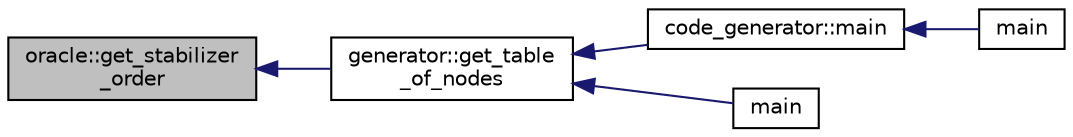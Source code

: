 digraph "oracle::get_stabilizer_order"
{
  edge [fontname="Helvetica",fontsize="10",labelfontname="Helvetica",labelfontsize="10"];
  node [fontname="Helvetica",fontsize="10",shape=record];
  rankdir="LR";
  Node5596 [label="oracle::get_stabilizer\l_order",height=0.2,width=0.4,color="black", fillcolor="grey75", style="filled", fontcolor="black"];
  Node5596 -> Node5597 [dir="back",color="midnightblue",fontsize="10",style="solid",fontname="Helvetica"];
  Node5597 [label="generator::get_table\l_of_nodes",height=0.2,width=0.4,color="black", fillcolor="white", style="filled",URL="$d7/d73/classgenerator.html#a0ef678b519ec26a75a77c446dbf21220"];
  Node5597 -> Node5598 [dir="back",color="midnightblue",fontsize="10",style="solid",fontname="Helvetica"];
  Node5598 [label="code_generator::main",height=0.2,width=0.4,color="black", fillcolor="white", style="filled",URL="$db/d37/classcode__generator.html#ab3cf3a306e4032c2b471ac95321c599f"];
  Node5598 -> Node5599 [dir="back",color="midnightblue",fontsize="10",style="solid",fontname="Helvetica"];
  Node5599 [label="main",height=0.2,width=0.4,color="black", fillcolor="white", style="filled",URL="$d4/d4f/codes_8_c.html#a217dbf8b442f20279ea00b898af96f52"];
  Node5597 -> Node5600 [dir="back",color="midnightblue",fontsize="10",style="solid",fontname="Helvetica"];
  Node5600 [label="main",height=0.2,width=0.4,color="black", fillcolor="white", style="filled",URL="$da/dd5/subspace__orbits__main_8_c.html#a217dbf8b442f20279ea00b898af96f52"];
}
